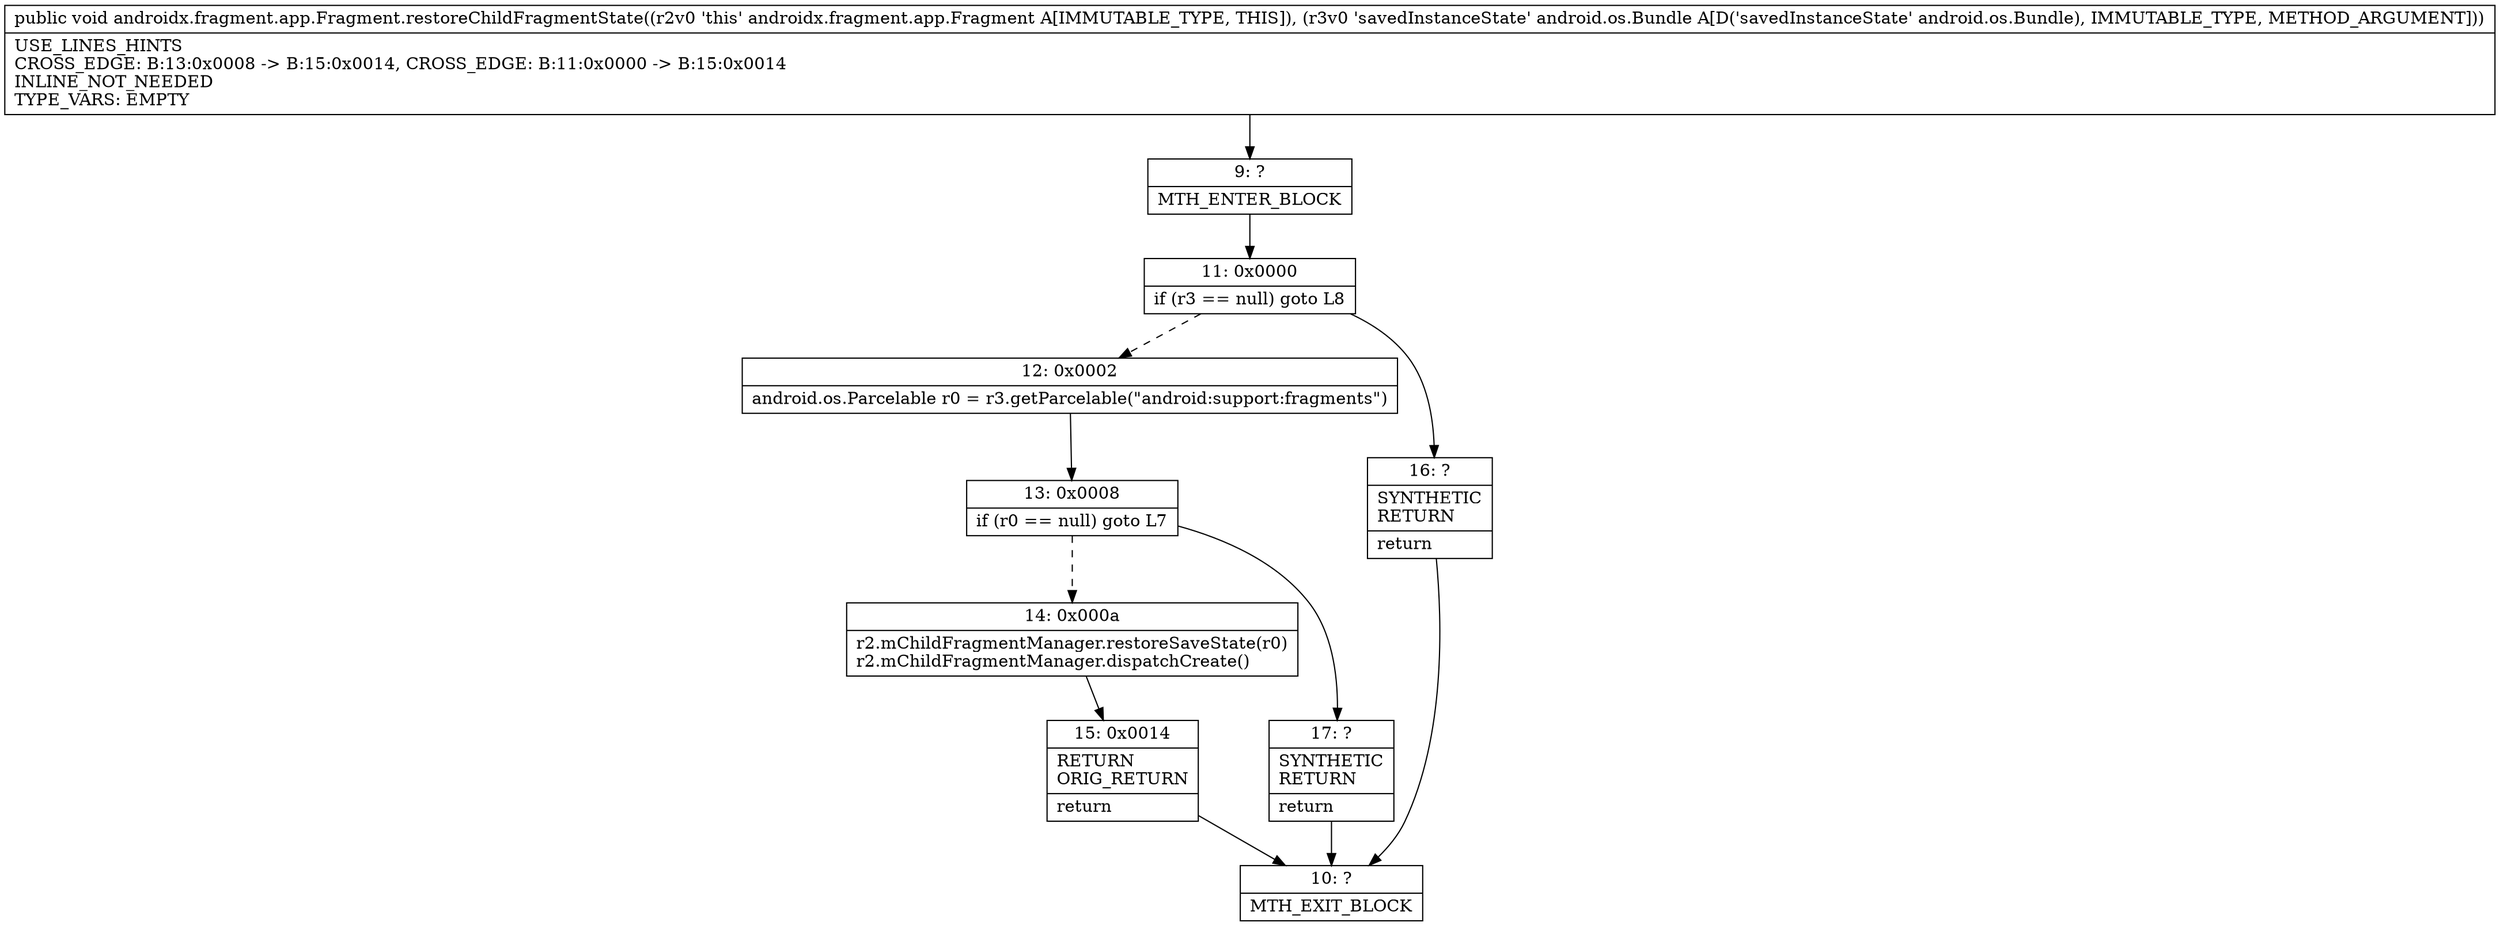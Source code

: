 digraph "CFG forandroidx.fragment.app.Fragment.restoreChildFragmentState(Landroid\/os\/Bundle;)V" {
Node_9 [shape=record,label="{9\:\ ?|MTH_ENTER_BLOCK\l}"];
Node_11 [shape=record,label="{11\:\ 0x0000|if (r3 == null) goto L8\l}"];
Node_12 [shape=record,label="{12\:\ 0x0002|android.os.Parcelable r0 = r3.getParcelable(\"android:support:fragments\")\l}"];
Node_13 [shape=record,label="{13\:\ 0x0008|if (r0 == null) goto L7\l}"];
Node_14 [shape=record,label="{14\:\ 0x000a|r2.mChildFragmentManager.restoreSaveState(r0)\lr2.mChildFragmentManager.dispatchCreate()\l}"];
Node_15 [shape=record,label="{15\:\ 0x0014|RETURN\lORIG_RETURN\l|return\l}"];
Node_10 [shape=record,label="{10\:\ ?|MTH_EXIT_BLOCK\l}"];
Node_17 [shape=record,label="{17\:\ ?|SYNTHETIC\lRETURN\l|return\l}"];
Node_16 [shape=record,label="{16\:\ ?|SYNTHETIC\lRETURN\l|return\l}"];
MethodNode[shape=record,label="{public void androidx.fragment.app.Fragment.restoreChildFragmentState((r2v0 'this' androidx.fragment.app.Fragment A[IMMUTABLE_TYPE, THIS]), (r3v0 'savedInstanceState' android.os.Bundle A[D('savedInstanceState' android.os.Bundle), IMMUTABLE_TYPE, METHOD_ARGUMENT]))  | USE_LINES_HINTS\lCROSS_EDGE: B:13:0x0008 \-\> B:15:0x0014, CROSS_EDGE: B:11:0x0000 \-\> B:15:0x0014\lINLINE_NOT_NEEDED\lTYPE_VARS: EMPTY\l}"];
MethodNode -> Node_9;Node_9 -> Node_11;
Node_11 -> Node_12[style=dashed];
Node_11 -> Node_16;
Node_12 -> Node_13;
Node_13 -> Node_14[style=dashed];
Node_13 -> Node_17;
Node_14 -> Node_15;
Node_15 -> Node_10;
Node_17 -> Node_10;
Node_16 -> Node_10;
}


